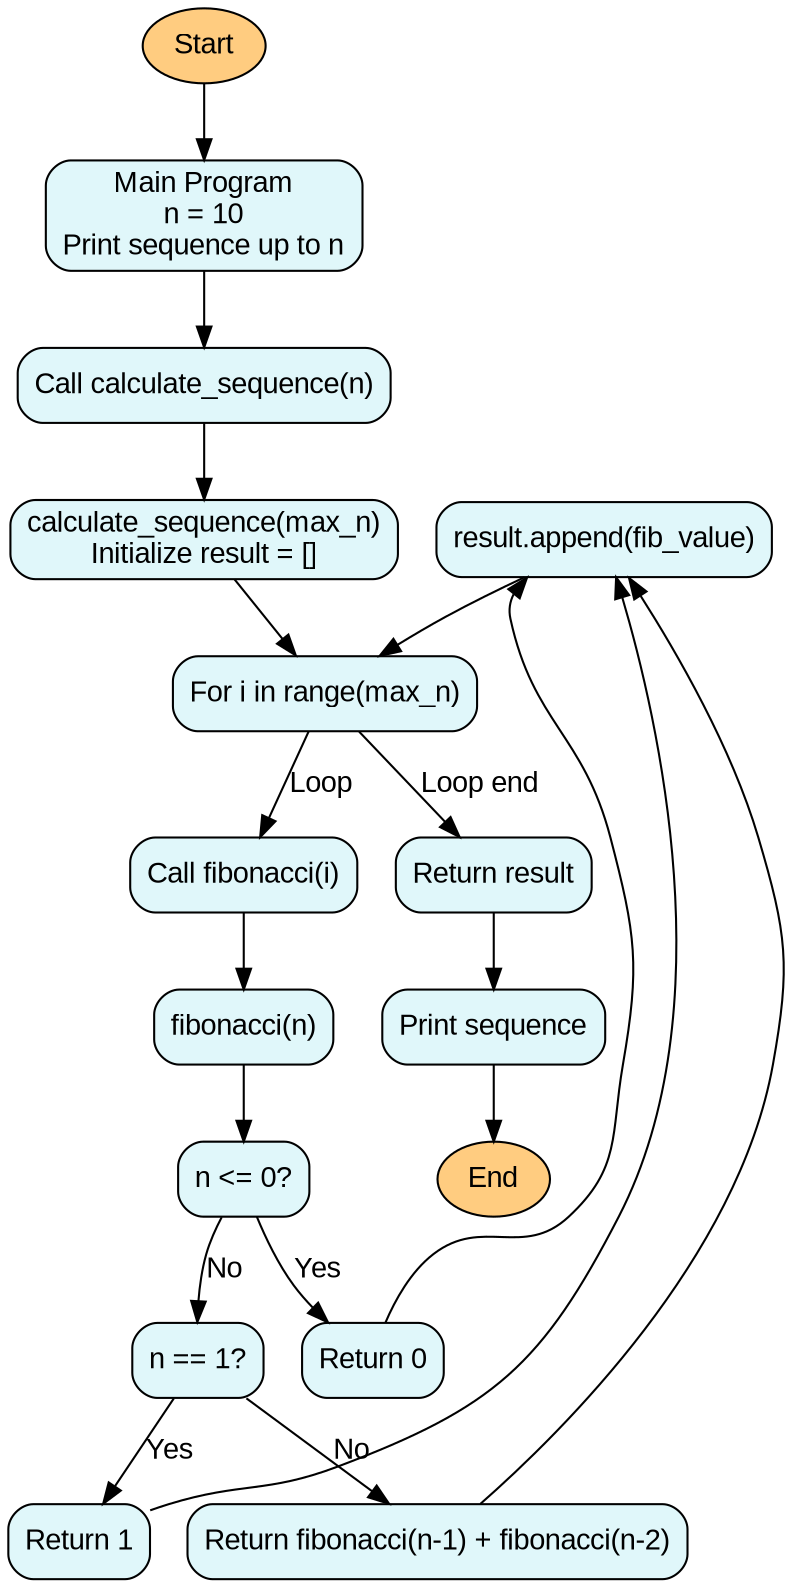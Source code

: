 digraph G {
    rankdir=TB
    node [shape=box, style="rounded,filled", fillcolor="#e0f7fa", fontname="Arial"]
    edge [fontname="Arial"]

    start [label="Start", shape=ellipse, fillcolor="#ffcc80"]
    end [label="End", shape=ellipse, fillcolor="#ffcc80"]
    main [label="Main Program\nn = 10\nPrint sequence up to n"]
    call_calculate [label="Call calculate_sequence(n)"]
    calculate_init [label="calculate_sequence(max_n)\nInitialize result = []"]
    calculate_loop [label="For i in range(max_n)"]
    call_fibonacci [label="Call fibonacci(i)"]
    append_result [label="result.append(fib_value)"]
    return_result [label="Return result"]
    fib_start [label="fibonacci(n)"]
    fib_leq0 [label="n <= 0?"]
    fib_eq1 [label="n == 1?"]
    fib_return0 [label="Return 0"]
    fib_return1 [label="Return 1"]
    fib_recursive [label="Return fibonacci(n-1) + fibonacci(n-2)"]
    print_result [label="Print sequence"]

    start -> main
    main -> call_calculate
    call_calculate -> calculate_init
    calculate_init -> calculate_loop
    calculate_loop -> call_fibonacci [label="Loop"]
    call_fibonacci -> fib_start
    fib_start -> fib_leq0
    fib_leq0 -> fib_return0 [label="Yes"]
    fib_leq0 -> fib_eq1 [label="No"]
    fib_eq1 -> fib_return1 [label="Yes"]
    fib_eq1 -> fib_recursive [label="No"]
    fib_return0 -> append_result [constraint=false]
    fib_return1 -> append_result [constraint=false]
    fib_recursive -> append_result [constraint=false]
    append_result -> calculate_loop
    calculate_loop -> return_result [label="Loop end"]
    return_result -> print_result
    print_result -> end
}